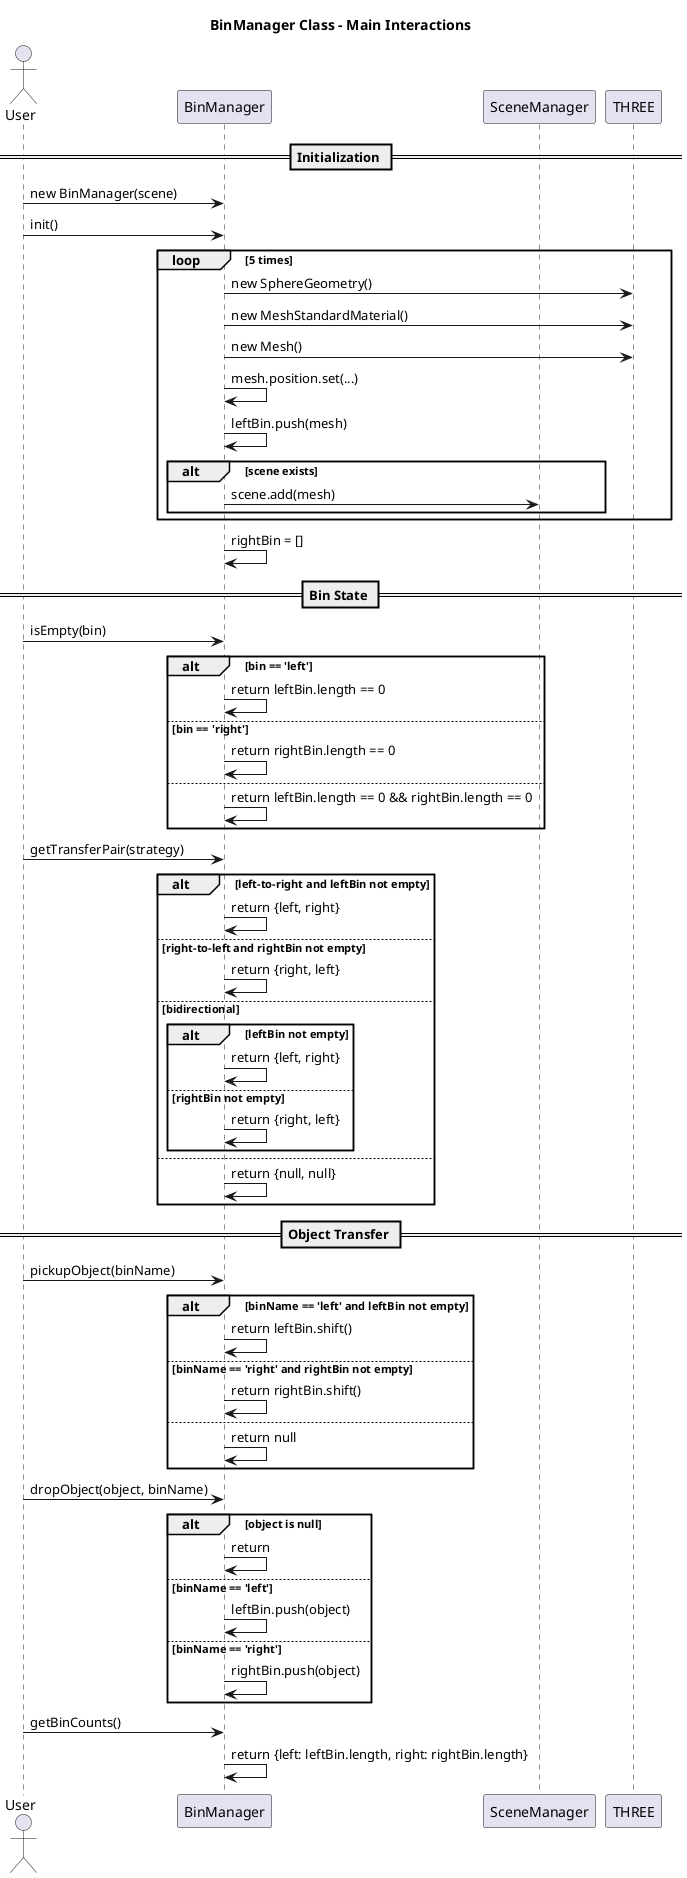 @startuml
title BinManager Class - Main Interactions

actor User
participant BinManager as Bin
participant SceneManager as Scene
participant THREE as ThreeJS

== Initialization ==
User -> Bin: new BinManager(scene)
User -> Bin: init()
loop 5 times
    Bin -> ThreeJS: new SphereGeometry()
    Bin -> ThreeJS: new MeshStandardMaterial()
    Bin -> ThreeJS: new Mesh()
    Bin -> Bin: mesh.position.set(...)
    Bin -> Bin: leftBin.push(mesh)
    alt scene exists
        Bin -> Scene: scene.add(mesh)
    end
end
Bin -> Bin: rightBin = []

== Bin State ==
User -> Bin: isEmpty(bin)
alt bin == 'left'
    Bin -> Bin: return leftBin.length == 0
else bin == 'right'
    Bin -> Bin: return rightBin.length == 0
else
    Bin -> Bin: return leftBin.length == 0 && rightBin.length == 0
end

User -> Bin: getTransferPair(strategy)
alt left-to-right and leftBin not empty
    Bin -> Bin: return {left, right}
else right-to-left and rightBin not empty
    Bin -> Bin: return {right, left}
else bidirectional
    alt leftBin not empty
        Bin -> Bin: return {left, right}
    else rightBin not empty
        Bin -> Bin: return {right, left}
    end
else
    Bin -> Bin: return {null, null}
end

== Object Transfer ==
User -> Bin: pickupObject(binName)
alt binName == 'left' and leftBin not empty
    Bin -> Bin: return leftBin.shift()
else binName == 'right' and rightBin not empty
    Bin -> Bin: return rightBin.shift()
else
    Bin -> Bin: return null
end

User -> Bin: dropObject(object, binName)
alt object is null
    Bin -> Bin: return
else binName == 'left'
    Bin -> Bin: leftBin.push(object)
else binName == 'right'
    Bin -> Bin: rightBin.push(object)
end

User -> Bin: getBinCounts()
Bin -> Bin: return {left: leftBin.length, right: rightBin.length}

@enduml